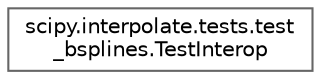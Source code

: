 digraph "Graphical Class Hierarchy"
{
 // LATEX_PDF_SIZE
  bgcolor="transparent";
  edge [fontname=Helvetica,fontsize=10,labelfontname=Helvetica,labelfontsize=10];
  node [fontname=Helvetica,fontsize=10,shape=box,height=0.2,width=0.4];
  rankdir="LR";
  Node0 [id="Node000000",label="scipy.interpolate.tests.test\l_bsplines.TestInterop",height=0.2,width=0.4,color="grey40", fillcolor="white", style="filled",URL="$d0/dc7/classscipy_1_1interpolate_1_1tests_1_1test__bsplines_1_1TestInterop.html",tooltip=" "];
}
